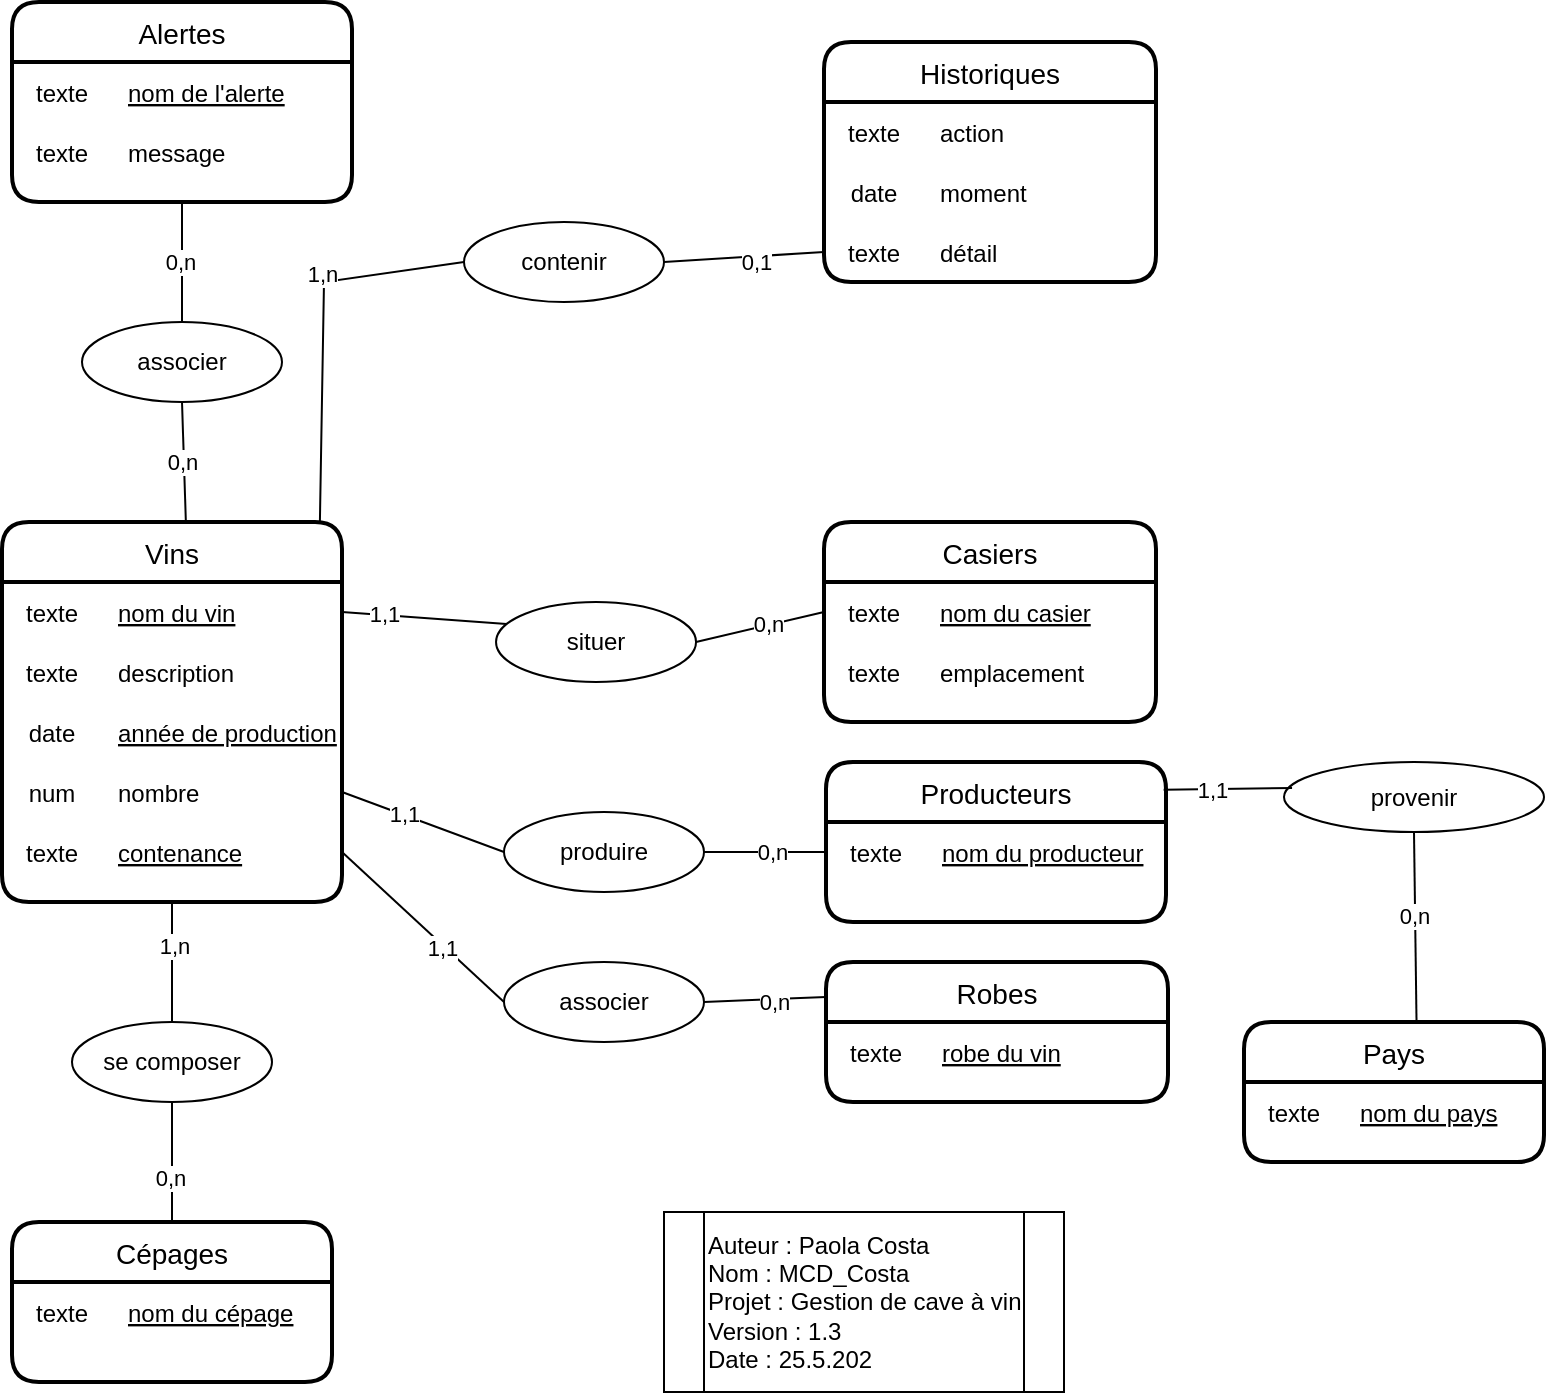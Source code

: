 <mxfile version="13.9.9" type="device"><diagram id="xBttDMlohy8Xrqy88dph" name="Page-1"><mxGraphModel dx="1662" dy="822" grid="1" gridSize="10" guides="1" tooltips="1" connect="1" arrows="1" fold="1" page="1" pageScale="1" pageWidth="827" pageHeight="1169" math="0" shadow="0"><root><mxCell id="0"/><mxCell id="1" parent="0"/><mxCell id="qlX4Wy4q6ChmAeqS9iMu-1" value="Vins" style="swimlane;childLayout=stackLayout;horizontal=1;startSize=30;horizontalStack=0;rounded=1;fontSize=14;fontStyle=0;strokeWidth=2;resizeParent=0;resizeLast=1;shadow=0;dashed=0;align=center;" parent="1" vertex="1"><mxGeometry x="29" y="280" width="170" height="190" as="geometry"/></mxCell><mxCell id="qlX4Wy4q6ChmAeqS9iMu-12" value="" style="shape=table;startSize=0;container=1;collapsible=1;childLayout=tableLayout;fixedRows=1;rowLines=0;fontStyle=0;align=center;resizeLast=1;strokeColor=none;fillColor=none;" parent="qlX4Wy4q6ChmAeqS9iMu-1" vertex="1"><mxGeometry y="30" width="170" height="160" as="geometry"/></mxCell><mxCell id="qlX4Wy4q6ChmAeqS9iMu-13" value="" style="shape=partialRectangle;collapsible=0;dropTarget=0;pointerEvents=0;fillColor=none;top=0;left=0;bottom=0;right=0;points=[[0,0.5],[1,0.5]];portConstraint=eastwest;" parent="qlX4Wy4q6ChmAeqS9iMu-12" vertex="1"><mxGeometry width="170" height="30" as="geometry"/></mxCell><mxCell id="qlX4Wy4q6ChmAeqS9iMu-14" value="texte" style="shape=partialRectangle;connectable=0;fillColor=none;top=0;left=0;bottom=0;right=0;fontStyle=0;overflow=hidden;" parent="qlX4Wy4q6ChmAeqS9iMu-13" vertex="1"><mxGeometry width="50" height="30" as="geometry"/></mxCell><mxCell id="qlX4Wy4q6ChmAeqS9iMu-15" value="nom du vin" style="shape=partialRectangle;connectable=0;fillColor=none;top=0;left=0;bottom=0;right=0;align=left;spacingLeft=6;fontStyle=4;overflow=hidden;" parent="qlX4Wy4q6ChmAeqS9iMu-13" vertex="1"><mxGeometry x="50" width="120" height="30" as="geometry"/></mxCell><mxCell id="qlX4Wy4q6ChmAeqS9iMu-16" value="" style="shape=partialRectangle;collapsible=0;dropTarget=0;pointerEvents=0;fillColor=none;top=0;left=0;bottom=0;right=0;points=[[0,0.5],[1,0.5]];portConstraint=eastwest;" parent="qlX4Wy4q6ChmAeqS9iMu-12" vertex="1"><mxGeometry y="30" width="170" height="30" as="geometry"/></mxCell><mxCell id="qlX4Wy4q6ChmAeqS9iMu-17" value="texte" style="shape=partialRectangle;connectable=0;fillColor=none;top=0;left=0;bottom=0;right=0;fontStyle=0;overflow=hidden;" parent="qlX4Wy4q6ChmAeqS9iMu-16" vertex="1"><mxGeometry width="50" height="30" as="geometry"/></mxCell><mxCell id="qlX4Wy4q6ChmAeqS9iMu-18" value="description" style="shape=partialRectangle;connectable=0;fillColor=none;top=0;left=0;bottom=0;right=0;align=left;spacingLeft=6;fontStyle=0;overflow=hidden;" parent="qlX4Wy4q6ChmAeqS9iMu-16" vertex="1"><mxGeometry x="50" width="120" height="30" as="geometry"/></mxCell><mxCell id="qlX4Wy4q6ChmAeqS9iMu-19" value="" style="shape=partialRectangle;collapsible=0;dropTarget=0;pointerEvents=0;fillColor=none;top=0;left=0;bottom=0;right=0;points=[[0,0.5],[1,0.5]];portConstraint=eastwest;" parent="qlX4Wy4q6ChmAeqS9iMu-12" vertex="1"><mxGeometry y="60" width="170" height="30" as="geometry"/></mxCell><mxCell id="qlX4Wy4q6ChmAeqS9iMu-20" value="date" style="shape=partialRectangle;connectable=0;fillColor=none;top=0;left=0;bottom=0;right=0;fontStyle=0;overflow=hidden;" parent="qlX4Wy4q6ChmAeqS9iMu-19" vertex="1"><mxGeometry width="50" height="30" as="geometry"/></mxCell><mxCell id="qlX4Wy4q6ChmAeqS9iMu-21" value="année de production" style="shape=partialRectangle;connectable=0;fillColor=none;top=0;left=0;bottom=0;right=0;align=left;spacingLeft=6;fontStyle=4;overflow=hidden;" parent="qlX4Wy4q6ChmAeqS9iMu-19" vertex="1"><mxGeometry x="50" width="120" height="30" as="geometry"/></mxCell><mxCell id="qlX4Wy4q6ChmAeqS9iMu-141" value="" style="shape=partialRectangle;collapsible=0;dropTarget=0;pointerEvents=0;fillColor=none;top=0;left=0;bottom=0;right=0;points=[[0,0.5],[1,0.5]];portConstraint=eastwest;" parent="qlX4Wy4q6ChmAeqS9iMu-12" vertex="1"><mxGeometry y="90" width="170" height="30" as="geometry"/></mxCell><mxCell id="qlX4Wy4q6ChmAeqS9iMu-142" value="num" style="shape=partialRectangle;connectable=0;fillColor=none;top=0;left=0;bottom=0;right=0;fontStyle=0;overflow=hidden;" parent="qlX4Wy4q6ChmAeqS9iMu-141" vertex="1"><mxGeometry width="50" height="30" as="geometry"/></mxCell><mxCell id="qlX4Wy4q6ChmAeqS9iMu-143" value="nombre" style="shape=partialRectangle;connectable=0;fillColor=none;top=0;left=0;bottom=0;right=0;align=left;spacingLeft=6;fontStyle=0;overflow=hidden;" parent="qlX4Wy4q6ChmAeqS9iMu-141" vertex="1"><mxGeometry x="50" width="120" height="30" as="geometry"/></mxCell><mxCell id="qlX4Wy4q6ChmAeqS9iMu-144" value="" style="shape=partialRectangle;collapsible=0;dropTarget=0;pointerEvents=0;fillColor=none;top=0;left=0;bottom=0;right=0;points=[[0,0.5],[1,0.5]];portConstraint=eastwest;" parent="qlX4Wy4q6ChmAeqS9iMu-12" vertex="1"><mxGeometry y="120" width="170" height="30" as="geometry"/></mxCell><mxCell id="qlX4Wy4q6ChmAeqS9iMu-145" value="texte" style="shape=partialRectangle;connectable=0;fillColor=none;top=0;left=0;bottom=0;right=0;fontStyle=0;overflow=hidden;" parent="qlX4Wy4q6ChmAeqS9iMu-144" vertex="1"><mxGeometry width="50" height="30" as="geometry"/></mxCell><mxCell id="qlX4Wy4q6ChmAeqS9iMu-146" value="contenance" style="shape=partialRectangle;connectable=0;fillColor=none;top=0;left=0;bottom=0;right=0;align=left;spacingLeft=6;fontStyle=4;overflow=hidden;" parent="qlX4Wy4q6ChmAeqS9iMu-144" vertex="1"><mxGeometry x="50" width="120" height="30" as="geometry"/></mxCell><mxCell id="qlX4Wy4q6ChmAeqS9iMu-28" value="Producteurs" style="swimlane;childLayout=stackLayout;horizontal=1;startSize=30;horizontalStack=0;rounded=1;fontSize=14;fontStyle=0;strokeWidth=2;resizeParent=0;resizeLast=1;shadow=0;dashed=0;align=center;" parent="1" vertex="1"><mxGeometry x="441" y="400" width="170" height="80" as="geometry"/></mxCell><mxCell id="qlX4Wy4q6ChmAeqS9iMu-29" value="" style="shape=table;startSize=0;container=1;collapsible=1;childLayout=tableLayout;fixedRows=1;rowLines=0;fontStyle=0;align=center;resizeLast=1;strokeColor=none;fillColor=none;" parent="qlX4Wy4q6ChmAeqS9iMu-28" vertex="1"><mxGeometry y="30" width="170" height="50" as="geometry"/></mxCell><mxCell id="qlX4Wy4q6ChmAeqS9iMu-30" value="" style="shape=partialRectangle;collapsible=0;dropTarget=0;pointerEvents=0;fillColor=none;top=0;left=0;bottom=0;right=0;points=[[0,0.5],[1,0.5]];portConstraint=eastwest;" parent="qlX4Wy4q6ChmAeqS9iMu-29" vertex="1"><mxGeometry width="170" height="30" as="geometry"/></mxCell><mxCell id="qlX4Wy4q6ChmAeqS9iMu-31" value="texte" style="shape=partialRectangle;connectable=0;fillColor=none;top=0;left=0;bottom=0;right=0;fontStyle=0;overflow=hidden;" parent="qlX4Wy4q6ChmAeqS9iMu-30" vertex="1"><mxGeometry width="50" height="30" as="geometry"/></mxCell><mxCell id="qlX4Wy4q6ChmAeqS9iMu-32" value="nom du producteur" style="shape=partialRectangle;connectable=0;fillColor=none;top=0;left=0;bottom=0;right=0;align=left;spacingLeft=6;fontStyle=4;overflow=hidden;" parent="qlX4Wy4q6ChmAeqS9iMu-30" vertex="1"><mxGeometry x="50" width="120" height="30" as="geometry"/></mxCell><mxCell id="qlX4Wy4q6ChmAeqS9iMu-46" value="" style="endArrow=none;html=1;rounded=0;exitX=1;exitY=0.5;exitDx=0;exitDy=0;entryX=0;entryY=0.5;entryDx=0;entryDy=0;" parent="1" source="qlX4Wy4q6ChmAeqS9iMu-47" target="qlX4Wy4q6ChmAeqS9iMu-30" edge="1"><mxGeometry relative="1" as="geometry"><mxPoint x="200" y="450" as="sourcePoint"/><mxPoint x="421" y="370" as="targetPoint"/></mxGeometry></mxCell><mxCell id="qlX4Wy4q6ChmAeqS9iMu-50" value="0,n" style="edgeLabel;html=1;align=center;verticalAlign=middle;resizable=0;points=[];" parent="qlX4Wy4q6ChmAeqS9iMu-46" vertex="1" connectable="0"><mxGeometry x="0.445" relative="1" as="geometry"><mxPoint x="-10" as="offset"/></mxGeometry></mxCell><mxCell id="qlX4Wy4q6ChmAeqS9iMu-47" value="produire" style="ellipse;whiteSpace=wrap;html=1;align=center;" parent="1" vertex="1"><mxGeometry x="280" y="425" width="100" height="40" as="geometry"/></mxCell><mxCell id="qlX4Wy4q6ChmAeqS9iMu-48" value="" style="endArrow=none;html=1;rounded=0;entryX=0;entryY=0.5;entryDx=0;entryDy=0;exitX=1;exitY=0.5;exitDx=0;exitDy=0;" parent="1" source="qlX4Wy4q6ChmAeqS9iMu-141" target="qlX4Wy4q6ChmAeqS9iMu-47" edge="1"><mxGeometry relative="1" as="geometry"><mxPoint x="210" y="445" as="sourcePoint"/><mxPoint x="440" y="445" as="targetPoint"/></mxGeometry></mxCell><mxCell id="qlX4Wy4q6ChmAeqS9iMu-49" value="1,1" style="edgeLabel;html=1;align=center;verticalAlign=middle;resizable=0;points=[];" parent="qlX4Wy4q6ChmAeqS9iMu-48" vertex="1" connectable="0"><mxGeometry x="-0.244" y="1" relative="1" as="geometry"><mxPoint as="offset"/></mxGeometry></mxCell><mxCell id="qlX4Wy4q6ChmAeqS9iMu-51" value="Pays" style="swimlane;childLayout=stackLayout;horizontal=1;startSize=30;horizontalStack=0;rounded=1;fontSize=14;fontStyle=0;strokeWidth=2;resizeParent=0;resizeLast=1;shadow=0;dashed=0;align=center;" parent="1" vertex="1"><mxGeometry x="650" y="530" width="150" height="70" as="geometry"/></mxCell><mxCell id="qlX4Wy4q6ChmAeqS9iMu-52" value="" style="shape=table;startSize=0;container=1;collapsible=1;childLayout=tableLayout;fixedRows=1;rowLines=0;fontStyle=0;align=center;resizeLast=1;strokeColor=none;fillColor=none;" parent="qlX4Wy4q6ChmAeqS9iMu-51" vertex="1"><mxGeometry y="30" width="150" height="40" as="geometry"/></mxCell><mxCell id="qlX4Wy4q6ChmAeqS9iMu-53" value="" style="shape=partialRectangle;collapsible=0;dropTarget=0;pointerEvents=0;fillColor=none;top=0;left=0;bottom=0;right=0;points=[[0,0.5],[1,0.5]];portConstraint=eastwest;" parent="qlX4Wy4q6ChmAeqS9iMu-52" vertex="1"><mxGeometry width="150" height="30" as="geometry"/></mxCell><mxCell id="qlX4Wy4q6ChmAeqS9iMu-54" value="texte" style="shape=partialRectangle;connectable=0;fillColor=none;top=0;left=0;bottom=0;right=0;fontStyle=0;overflow=hidden;" parent="qlX4Wy4q6ChmAeqS9iMu-53" vertex="1"><mxGeometry width="50" height="30" as="geometry"/></mxCell><mxCell id="qlX4Wy4q6ChmAeqS9iMu-55" value="nom du pays" style="shape=partialRectangle;connectable=0;fillColor=none;top=0;left=0;bottom=0;right=0;align=left;spacingLeft=6;fontStyle=4;overflow=hidden;" parent="qlX4Wy4q6ChmAeqS9iMu-53" vertex="1"><mxGeometry x="50" width="100" height="30" as="geometry"/></mxCell><mxCell id="qlX4Wy4q6ChmAeqS9iMu-62" value="" style="endArrow=none;html=1;rounded=0;exitX=0.5;exitY=1;exitDx=0;exitDy=0;entryX=0.575;entryY=-0.014;entryDx=0;entryDy=0;entryPerimeter=0;" parent="1" source="qlX4Wy4q6ChmAeqS9iMu-63" target="qlX4Wy4q6ChmAeqS9iMu-51" edge="1"><mxGeometry relative="1" as="geometry"><mxPoint x="620" y="434.66" as="sourcePoint"/><mxPoint x="780" y="434.66" as="targetPoint"/><Array as="points"/></mxGeometry></mxCell><mxCell id="qlX4Wy4q6ChmAeqS9iMu-65" value="0,n" style="edgeLabel;html=1;align=center;verticalAlign=middle;resizable=0;points=[];" parent="qlX4Wy4q6ChmAeqS9iMu-62" vertex="1" connectable="0"><mxGeometry x="0.666" relative="1" as="geometry"><mxPoint x="-0.84" y="-37" as="offset"/></mxGeometry></mxCell><mxCell id="qlX4Wy4q6ChmAeqS9iMu-63" value="provenir" style="ellipse;whiteSpace=wrap;html=1;" parent="1" vertex="1"><mxGeometry x="670" y="400" width="130" height="35" as="geometry"/></mxCell><mxCell id="qlX4Wy4q6ChmAeqS9iMu-64" value="" style="endArrow=none;html=1;rounded=0;exitX=0.993;exitY=0.174;exitDx=0;exitDy=0;entryX=0.031;entryY=0.371;entryDx=0;entryDy=0;entryPerimeter=0;exitPerimeter=0;" parent="1" source="qlX4Wy4q6ChmAeqS9iMu-28" target="qlX4Wy4q6ChmAeqS9iMu-63" edge="1"><mxGeometry relative="1" as="geometry"><mxPoint x="600.0" y="415" as="sourcePoint"/><mxPoint x="736" y="530" as="targetPoint"/><Array as="points"/></mxGeometry></mxCell><mxCell id="qlX4Wy4q6ChmAeqS9iMu-66" value="1,1" style="edgeLabel;html=1;align=center;verticalAlign=middle;resizable=0;points=[];" parent="qlX4Wy4q6ChmAeqS9iMu-64" vertex="1" connectable="0"><mxGeometry x="0.419" relative="1" as="geometry"><mxPoint x="-21.81" as="offset"/></mxGeometry></mxCell><mxCell id="qlX4Wy4q6ChmAeqS9iMu-67" value="Robes" style="swimlane;childLayout=stackLayout;horizontal=1;startSize=30;horizontalStack=0;rounded=1;fontSize=14;fontStyle=0;strokeWidth=2;resizeParent=0;resizeLast=1;shadow=0;dashed=0;align=center;" parent="1" vertex="1"><mxGeometry x="441" y="500" width="171" height="70" as="geometry"/></mxCell><mxCell id="qlX4Wy4q6ChmAeqS9iMu-68" value="" style="shape=table;startSize=0;container=1;collapsible=1;childLayout=tableLayout;fixedRows=1;rowLines=0;fontStyle=0;align=center;resizeLast=1;strokeColor=none;fillColor=none;" parent="qlX4Wy4q6ChmAeqS9iMu-67" vertex="1"><mxGeometry y="30" width="171" height="40" as="geometry"/></mxCell><mxCell id="qlX4Wy4q6ChmAeqS9iMu-69" value="" style="shape=partialRectangle;collapsible=0;dropTarget=0;pointerEvents=0;fillColor=none;top=0;left=0;bottom=0;right=0;points=[[0,0.5],[1,0.5]];portConstraint=eastwest;" parent="qlX4Wy4q6ChmAeqS9iMu-68" vertex="1"><mxGeometry width="171" height="30" as="geometry"/></mxCell><mxCell id="qlX4Wy4q6ChmAeqS9iMu-70" value="texte" style="shape=partialRectangle;connectable=0;fillColor=none;top=0;left=0;bottom=0;right=0;fontStyle=0;overflow=hidden;" parent="qlX4Wy4q6ChmAeqS9iMu-69" vertex="1"><mxGeometry width="50" height="30" as="geometry"/></mxCell><mxCell id="qlX4Wy4q6ChmAeqS9iMu-71" value="robe du vin" style="shape=partialRectangle;connectable=0;fillColor=none;top=0;left=0;bottom=0;right=0;align=left;spacingLeft=6;fontStyle=4;overflow=hidden;" parent="qlX4Wy4q6ChmAeqS9iMu-69" vertex="1"><mxGeometry x="50" width="121" height="30" as="geometry"/></mxCell><mxCell id="qlX4Wy4q6ChmAeqS9iMu-72" value="" style="endArrow=none;html=1;rounded=0;entryX=0;entryY=0.25;entryDx=0;entryDy=0;exitX=1;exitY=0.5;exitDx=0;exitDy=0;" parent="1" source="qlX4Wy4q6ChmAeqS9iMu-77" target="qlX4Wy4q6ChmAeqS9iMu-67" edge="1"><mxGeometry relative="1" as="geometry"><mxPoint x="240" y="550" as="sourcePoint"/><mxPoint x="400" y="550" as="targetPoint"/></mxGeometry></mxCell><mxCell id="qlX4Wy4q6ChmAeqS9iMu-80" value="0,n" style="edgeLabel;html=1;align=center;verticalAlign=middle;resizable=0;points=[];" parent="qlX4Wy4q6ChmAeqS9iMu-72" vertex="1" connectable="0"><mxGeometry x="0.365" y="-1" relative="1" as="geometry"><mxPoint x="-6.7" y="0.72" as="offset"/></mxGeometry></mxCell><mxCell id="qlX4Wy4q6ChmAeqS9iMu-77" value="associer" style="ellipse;whiteSpace=wrap;html=1;align=center;" parent="1" vertex="1"><mxGeometry x="280" y="500" width="100" height="40" as="geometry"/></mxCell><mxCell id="qlX4Wy4q6ChmAeqS9iMu-78" value="" style="endArrow=none;html=1;rounded=0;entryX=0;entryY=0.5;entryDx=0;entryDy=0;exitX=1;exitY=0.5;exitDx=0;exitDy=0;" parent="1" source="qlX4Wy4q6ChmAeqS9iMu-144" target="qlX4Wy4q6ChmAeqS9iMu-77" edge="1"><mxGeometry relative="1" as="geometry"><mxPoint x="210" y="543.04" as="sourcePoint"/><mxPoint x="440.0" y="547.5" as="targetPoint"/></mxGeometry></mxCell><mxCell id="qlX4Wy4q6ChmAeqS9iMu-79" value="1,1" style="edgeLabel;html=1;align=center;verticalAlign=middle;resizable=0;points=[];" parent="qlX4Wy4q6ChmAeqS9iMu-78" vertex="1" connectable="0"><mxGeometry x="0.24" y="-1" relative="1" as="geometry"><mxPoint as="offset"/></mxGeometry></mxCell><mxCell id="qlX4Wy4q6ChmAeqS9iMu-81" value="Cépages" style="swimlane;childLayout=stackLayout;horizontal=1;startSize=30;horizontalStack=0;rounded=1;fontSize=14;fontStyle=0;strokeWidth=2;resizeParent=0;resizeLast=1;shadow=0;dashed=0;align=center;" parent="1" vertex="1"><mxGeometry x="34" y="630" width="160" height="80" as="geometry"/></mxCell><mxCell id="qlX4Wy4q6ChmAeqS9iMu-82" value="" style="shape=table;startSize=0;container=1;collapsible=1;childLayout=tableLayout;fixedRows=1;rowLines=0;fontStyle=0;align=center;resizeLast=1;strokeColor=none;fillColor=none;" parent="qlX4Wy4q6ChmAeqS9iMu-81" vertex="1"><mxGeometry y="30" width="160" height="50" as="geometry"/></mxCell><mxCell id="qlX4Wy4q6ChmAeqS9iMu-83" value="" style="shape=partialRectangle;collapsible=0;dropTarget=0;pointerEvents=0;fillColor=none;top=0;left=0;bottom=0;right=0;points=[[0,0.5],[1,0.5]];portConstraint=eastwest;" parent="qlX4Wy4q6ChmAeqS9iMu-82" vertex="1"><mxGeometry width="160" height="30" as="geometry"/></mxCell><mxCell id="qlX4Wy4q6ChmAeqS9iMu-84" value="texte" style="shape=partialRectangle;connectable=0;fillColor=none;top=0;left=0;bottom=0;right=0;fontStyle=0;overflow=hidden;" parent="qlX4Wy4q6ChmAeqS9iMu-83" vertex="1"><mxGeometry width="50" height="30" as="geometry"/></mxCell><mxCell id="qlX4Wy4q6ChmAeqS9iMu-85" value="nom du cépage" style="shape=partialRectangle;connectable=0;fillColor=none;top=0;left=0;bottom=0;right=0;align=left;spacingLeft=6;fontStyle=4;overflow=hidden;" parent="qlX4Wy4q6ChmAeqS9iMu-83" vertex="1"><mxGeometry x="50" width="110" height="30" as="geometry"/></mxCell><mxCell id="qlX4Wy4q6ChmAeqS9iMu-113" value="" style="endArrow=none;html=1;rounded=0;exitX=0.5;exitY=1;exitDx=0;exitDy=0;entryX=0.5;entryY=0;entryDx=0;entryDy=0;" parent="1" source="qlX4Wy4q6ChmAeqS9iMu-114" target="qlX4Wy4q6ChmAeqS9iMu-81" edge="1"><mxGeometry relative="1" as="geometry"><mxPoint x="419" y="650" as="sourcePoint"/><mxPoint x="579" y="650" as="targetPoint"/></mxGeometry></mxCell><mxCell id="qlX4Wy4q6ChmAeqS9iMu-118" value="0,n" style="edgeLabel;html=1;align=center;verticalAlign=middle;resizable=0;points=[];" parent="qlX4Wy4q6ChmAeqS9iMu-113" vertex="1" connectable="0"><mxGeometry x="0.274" y="-1" relative="1" as="geometry"><mxPoint as="offset"/></mxGeometry></mxCell><mxCell id="qlX4Wy4q6ChmAeqS9iMu-115" value="" style="endArrow=none;html=1;rounded=0;exitX=0.5;exitY=1;exitDx=0;exitDy=0;entryX=0.5;entryY=0;entryDx=0;entryDy=0;" parent="1" source="qlX4Wy4q6ChmAeqS9iMu-12" target="qlX4Wy4q6ChmAeqS9iMu-114" edge="1"><mxGeometry relative="1" as="geometry"><mxPoint x="114" y="480.0" as="sourcePoint"/><mxPoint x="114" y="720" as="targetPoint"/></mxGeometry></mxCell><mxCell id="qlX4Wy4q6ChmAeqS9iMu-117" value="1,n" style="edgeLabel;html=1;align=center;verticalAlign=middle;resizable=0;points=[];" parent="qlX4Wy4q6ChmAeqS9iMu-115" vertex="1" connectable="0"><mxGeometry x="-0.261" y="1" relative="1" as="geometry"><mxPoint as="offset"/></mxGeometry></mxCell><mxCell id="qlX4Wy4q6ChmAeqS9iMu-114" value="se composer" style="ellipse;whiteSpace=wrap;html=1;align=center;" parent="1" vertex="1"><mxGeometry x="64" y="530" width="100" height="40" as="geometry"/></mxCell><mxCell id="qlX4Wy4q6ChmAeqS9iMu-119" value="Casiers" style="swimlane;childLayout=stackLayout;horizontal=1;startSize=30;horizontalStack=0;rounded=1;fontSize=14;fontStyle=0;strokeWidth=2;resizeParent=0;resizeLast=1;shadow=0;dashed=0;align=center;" parent="1" vertex="1"><mxGeometry x="440" y="280" width="166" height="100" as="geometry"/></mxCell><mxCell id="qlX4Wy4q6ChmAeqS9iMu-120" value="" style="shape=table;startSize=0;container=1;collapsible=1;childLayout=tableLayout;fixedRows=1;rowLines=0;fontStyle=0;align=center;resizeLast=1;strokeColor=none;fillColor=none;" parent="qlX4Wy4q6ChmAeqS9iMu-119" vertex="1"><mxGeometry y="30" width="166" height="70" as="geometry"/></mxCell><mxCell id="qlX4Wy4q6ChmAeqS9iMu-121" value="" style="shape=partialRectangle;collapsible=0;dropTarget=0;pointerEvents=0;fillColor=none;top=0;left=0;bottom=0;right=0;points=[[0,0.5],[1,0.5]];portConstraint=eastwest;" parent="qlX4Wy4q6ChmAeqS9iMu-120" vertex="1"><mxGeometry width="166" height="30" as="geometry"/></mxCell><mxCell id="qlX4Wy4q6ChmAeqS9iMu-122" value="texte" style="shape=partialRectangle;connectable=0;fillColor=none;top=0;left=0;bottom=0;right=0;fontStyle=0;overflow=hidden;" parent="qlX4Wy4q6ChmAeqS9iMu-121" vertex="1"><mxGeometry width="50" height="30" as="geometry"/></mxCell><mxCell id="qlX4Wy4q6ChmAeqS9iMu-123" value="nom du casier" style="shape=partialRectangle;connectable=0;fillColor=none;top=0;left=0;bottom=0;right=0;align=left;spacingLeft=6;fontStyle=4;overflow=hidden;" parent="qlX4Wy4q6ChmAeqS9iMu-121" vertex="1"><mxGeometry x="50" width="116" height="30" as="geometry"/></mxCell><mxCell id="qlX4Wy4q6ChmAeqS9iMu-124" value="" style="shape=partialRectangle;collapsible=0;dropTarget=0;pointerEvents=0;fillColor=none;top=0;left=0;bottom=0;right=0;points=[[0,0.5],[1,0.5]];portConstraint=eastwest;" parent="qlX4Wy4q6ChmAeqS9iMu-120" vertex="1"><mxGeometry y="30" width="166" height="30" as="geometry"/></mxCell><mxCell id="qlX4Wy4q6ChmAeqS9iMu-125" value="texte" style="shape=partialRectangle;connectable=0;fillColor=none;top=0;left=0;bottom=0;right=0;fontStyle=0;overflow=hidden;" parent="qlX4Wy4q6ChmAeqS9iMu-124" vertex="1"><mxGeometry width="50" height="30" as="geometry"/></mxCell><mxCell id="qlX4Wy4q6ChmAeqS9iMu-126" value="emplacement" style="shape=partialRectangle;connectable=0;fillColor=none;top=0;left=0;bottom=0;right=0;align=left;spacingLeft=6;fontStyle=0;overflow=hidden;" parent="qlX4Wy4q6ChmAeqS9iMu-124" vertex="1"><mxGeometry x="50" width="116" height="30" as="geometry"/></mxCell><mxCell id="qlX4Wy4q6ChmAeqS9iMu-136" value="" style="endArrow=none;html=1;rounded=0;exitX=1;exitY=0.5;exitDx=0;exitDy=0;entryX=0;entryY=0.5;entryDx=0;entryDy=0;" parent="1" source="qlX4Wy4q6ChmAeqS9iMu-137" target="qlX4Wy4q6ChmAeqS9iMu-121" edge="1"><mxGeometry relative="1" as="geometry"><mxPoint x="490.16" y="320" as="sourcePoint"/><mxPoint x="436.352" y="339.9" as="targetPoint"/><Array as="points"/></mxGeometry></mxCell><mxCell id="qlX4Wy4q6ChmAeqS9iMu-139" value="0,n" style="edgeLabel;html=1;align=center;verticalAlign=middle;resizable=0;points=[];" parent="qlX4Wy4q6ChmAeqS9iMu-136" vertex="1" connectable="0"><mxGeometry x="0.287" y="-1" relative="1" as="geometry"><mxPoint x="-5.5" y="-0.94" as="offset"/></mxGeometry></mxCell><mxCell id="qlX4Wy4q6ChmAeqS9iMu-137" value="situer" style="ellipse;whiteSpace=wrap;html=1;align=center;" parent="1" vertex="1"><mxGeometry x="276.02" y="320" width="100" height="40" as="geometry"/></mxCell><mxCell id="qlX4Wy4q6ChmAeqS9iMu-138" value="" style="endArrow=none;html=1;rounded=0;entryX=0;entryY=0.25;entryDx=0;entryDy=0;exitX=1;exitY=0.5;exitDx=0;exitDy=0;" parent="1" source="qlX4Wy4q6ChmAeqS9iMu-13" target="qlX4Wy4q6ChmAeqS9iMu-137" edge="1"><mxGeometry relative="1" as="geometry"><mxPoint x="194.0" y="334.06" as="sourcePoint"/><mxPoint x="500.16" y="345.0" as="targetPoint"/><Array as="points"/></mxGeometry></mxCell><mxCell id="qlX4Wy4q6ChmAeqS9iMu-140" value="1,1" style="edgeLabel;html=1;align=center;verticalAlign=middle;resizable=0;points=[];" parent="qlX4Wy4q6ChmAeqS9iMu-138" vertex="1" connectable="0"><mxGeometry x="-0.502" y="1" relative="1" as="geometry"><mxPoint as="offset"/></mxGeometry></mxCell><mxCell id="qlX4Wy4q6ChmAeqS9iMu-147" value="Auteur : Paola Costa&lt;br&gt;Nom : MCD_Costa&lt;br&gt;Projet : Gestion de cave à vin&lt;br&gt;Version : 1.3&lt;br&gt;Date : 25.5.202" style="shape=process;whiteSpace=wrap;html=1;backgroundOutline=1;align=left;" parent="1" vertex="1"><mxGeometry x="360" y="625" width="200" height="90" as="geometry"/></mxCell><mxCell id="eEMoi4VwYvmRBtPzLdwT-1" value="Alertes" style="swimlane;childLayout=stackLayout;horizontal=1;startSize=30;horizontalStack=0;rounded=1;fontSize=14;fontStyle=0;strokeWidth=2;resizeParent=0;resizeLast=1;shadow=0;dashed=0;align=center;" parent="1" vertex="1"><mxGeometry x="34" y="20" width="170" height="100" as="geometry"/></mxCell><mxCell id="eEMoi4VwYvmRBtPzLdwT-2" value="" style="shape=table;startSize=0;container=1;collapsible=1;childLayout=tableLayout;fixedRows=1;rowLines=0;fontStyle=0;align=center;resizeLast=1;strokeColor=none;fillColor=none;" parent="eEMoi4VwYvmRBtPzLdwT-1" vertex="1"><mxGeometry y="30" width="170" height="70" as="geometry"/></mxCell><mxCell id="eEMoi4VwYvmRBtPzLdwT-3" value="" style="shape=partialRectangle;collapsible=0;dropTarget=0;pointerEvents=0;fillColor=none;top=0;left=0;bottom=0;right=0;points=[[0,0.5],[1,0.5]];portConstraint=eastwest;" parent="eEMoi4VwYvmRBtPzLdwT-2" vertex="1"><mxGeometry width="170" height="30" as="geometry"/></mxCell><mxCell id="eEMoi4VwYvmRBtPzLdwT-4" value="texte" style="shape=partialRectangle;connectable=0;fillColor=none;top=0;left=0;bottom=0;right=0;fontStyle=0;overflow=hidden;" parent="eEMoi4VwYvmRBtPzLdwT-3" vertex="1"><mxGeometry width="50" height="30" as="geometry"/></mxCell><mxCell id="eEMoi4VwYvmRBtPzLdwT-5" value="nom de l'alerte" style="shape=partialRectangle;connectable=0;fillColor=none;top=0;left=0;bottom=0;right=0;align=left;spacingLeft=6;fontStyle=4;overflow=hidden;" parent="eEMoi4VwYvmRBtPzLdwT-3" vertex="1"><mxGeometry x="50" width="120" height="30" as="geometry"/></mxCell><mxCell id="eEMoi4VwYvmRBtPzLdwT-6" value="" style="shape=partialRectangle;collapsible=0;dropTarget=0;pointerEvents=0;fillColor=none;top=0;left=0;bottom=0;right=0;points=[[0,0.5],[1,0.5]];portConstraint=eastwest;" parent="eEMoi4VwYvmRBtPzLdwT-2" vertex="1"><mxGeometry y="30" width="170" height="30" as="geometry"/></mxCell><mxCell id="eEMoi4VwYvmRBtPzLdwT-7" value="texte" style="shape=partialRectangle;connectable=0;fillColor=none;top=0;left=0;bottom=0;right=0;fontStyle=0;overflow=hidden;" parent="eEMoi4VwYvmRBtPzLdwT-6" vertex="1"><mxGeometry width="50" height="30" as="geometry"/></mxCell><mxCell id="eEMoi4VwYvmRBtPzLdwT-8" value="message" style="shape=partialRectangle;connectable=0;fillColor=none;top=0;left=0;bottom=0;right=0;align=left;spacingLeft=6;fontStyle=0;overflow=hidden;" parent="eEMoi4VwYvmRBtPzLdwT-6" vertex="1"><mxGeometry x="50" width="120" height="30" as="geometry"/></mxCell><mxCell id="eEMoi4VwYvmRBtPzLdwT-9" value="" style="endArrow=none;html=1;rounded=0;exitX=0.5;exitY=1;exitDx=0;exitDy=0;entryX=0.541;entryY=0.005;entryDx=0;entryDy=0;entryPerimeter=0;" parent="1" source="eEMoi4VwYvmRBtPzLdwT-10" target="qlX4Wy4q6ChmAeqS9iMu-1" edge="1"><mxGeometry relative="1" as="geometry"><mxPoint x="360" y="140" as="sourcePoint"/><mxPoint x="520" y="140" as="targetPoint"/></mxGeometry></mxCell><mxCell id="eEMoi4VwYvmRBtPzLdwT-13" value="0,n" style="edgeLabel;html=1;align=center;verticalAlign=middle;resizable=0;points=[];" parent="eEMoi4VwYvmRBtPzLdwT-9" vertex="1" connectable="0"><mxGeometry x="-0.54" y="1" relative="1" as="geometry"><mxPoint x="-1.45" y="16.04" as="offset"/></mxGeometry></mxCell><mxCell id="eEMoi4VwYvmRBtPzLdwT-10" value="associer" style="ellipse;whiteSpace=wrap;html=1;align=center;" parent="1" vertex="1"><mxGeometry x="69" y="180" width="100" height="40" as="geometry"/></mxCell><mxCell id="eEMoi4VwYvmRBtPzLdwT-11" value="" style="endArrow=none;html=1;rounded=0;exitX=0.5;exitY=1;exitDx=0;exitDy=0;entryX=0.5;entryY=0;entryDx=0;entryDy=0;" parent="1" source="eEMoi4VwYvmRBtPzLdwT-2" target="eEMoi4VwYvmRBtPzLdwT-10" edge="1"><mxGeometry relative="1" as="geometry"><mxPoint x="119" y="120" as="sourcePoint"/><mxPoint x="120.97" y="210.95" as="targetPoint"/></mxGeometry></mxCell><mxCell id="eEMoi4VwYvmRBtPzLdwT-12" value="0,n" style="edgeLabel;html=1;align=center;verticalAlign=middle;resizable=0;points=[];" parent="eEMoi4VwYvmRBtPzLdwT-11" vertex="1" connectable="0"><mxGeometry x="-0.436" relative="1" as="geometry"><mxPoint x="-1.16" y="13.04" as="offset"/></mxGeometry></mxCell><mxCell id="eEMoi4VwYvmRBtPzLdwT-14" value="Historiques" style="swimlane;childLayout=stackLayout;horizontal=1;startSize=30;horizontalStack=0;rounded=1;fontSize=14;fontStyle=0;strokeWidth=2;resizeParent=0;resizeLast=1;shadow=0;dashed=0;align=center;" parent="1" vertex="1"><mxGeometry x="440" y="40" width="166" height="120" as="geometry"/></mxCell><mxCell id="eEMoi4VwYvmRBtPzLdwT-15" value="" style="shape=table;startSize=0;container=1;collapsible=1;childLayout=tableLayout;fixedRows=1;rowLines=0;fontStyle=0;align=center;resizeLast=1;strokeColor=none;fillColor=none;" parent="eEMoi4VwYvmRBtPzLdwT-14" vertex="1"><mxGeometry y="30" width="166" height="90" as="geometry"/></mxCell><mxCell id="eEMoi4VwYvmRBtPzLdwT-16" value="" style="shape=partialRectangle;collapsible=0;dropTarget=0;pointerEvents=0;fillColor=none;top=0;left=0;bottom=0;right=0;points=[[0,0.5],[1,0.5]];portConstraint=eastwest;" parent="eEMoi4VwYvmRBtPzLdwT-15" vertex="1"><mxGeometry width="166" height="30" as="geometry"/></mxCell><mxCell id="eEMoi4VwYvmRBtPzLdwT-17" value="texte" style="shape=partialRectangle;connectable=0;fillColor=none;top=0;left=0;bottom=0;right=0;fontStyle=0;overflow=hidden;" parent="eEMoi4VwYvmRBtPzLdwT-16" vertex="1"><mxGeometry width="50" height="30" as="geometry"/></mxCell><mxCell id="eEMoi4VwYvmRBtPzLdwT-18" value="action" style="shape=partialRectangle;connectable=0;fillColor=none;top=0;left=0;bottom=0;right=0;align=left;spacingLeft=6;fontStyle=0;overflow=hidden;" parent="eEMoi4VwYvmRBtPzLdwT-16" vertex="1"><mxGeometry x="50" width="116" height="30" as="geometry"/></mxCell><mxCell id="eEMoi4VwYvmRBtPzLdwT-19" value="" style="shape=partialRectangle;collapsible=0;dropTarget=0;pointerEvents=0;fillColor=none;top=0;left=0;bottom=0;right=0;points=[[0,0.5],[1,0.5]];portConstraint=eastwest;" parent="eEMoi4VwYvmRBtPzLdwT-15" vertex="1"><mxGeometry y="30" width="166" height="30" as="geometry"/></mxCell><mxCell id="eEMoi4VwYvmRBtPzLdwT-20" value="date" style="shape=partialRectangle;connectable=0;fillColor=none;top=0;left=0;bottom=0;right=0;fontStyle=0;overflow=hidden;" parent="eEMoi4VwYvmRBtPzLdwT-19" vertex="1"><mxGeometry width="50" height="30" as="geometry"/></mxCell><mxCell id="eEMoi4VwYvmRBtPzLdwT-21" value="moment" style="shape=partialRectangle;connectable=0;fillColor=none;top=0;left=0;bottom=0;right=0;align=left;spacingLeft=6;fontStyle=0;overflow=hidden;" parent="eEMoi4VwYvmRBtPzLdwT-19" vertex="1"><mxGeometry x="50" width="116" height="30" as="geometry"/></mxCell><mxCell id="eEMoi4VwYvmRBtPzLdwT-23" value="" style="shape=partialRectangle;collapsible=0;dropTarget=0;pointerEvents=0;fillColor=none;top=0;left=0;bottom=0;right=0;points=[[0,0.5],[1,0.5]];portConstraint=eastwest;" parent="eEMoi4VwYvmRBtPzLdwT-15" vertex="1"><mxGeometry y="60" width="166" height="30" as="geometry"/></mxCell><mxCell id="eEMoi4VwYvmRBtPzLdwT-24" value="texte" style="shape=partialRectangle;connectable=0;fillColor=none;top=0;left=0;bottom=0;right=0;fontStyle=0;overflow=hidden;" parent="eEMoi4VwYvmRBtPzLdwT-23" vertex="1"><mxGeometry width="50" height="30" as="geometry"/></mxCell><mxCell id="eEMoi4VwYvmRBtPzLdwT-25" value="détail" style="shape=partialRectangle;connectable=0;fillColor=none;top=0;left=0;bottom=0;right=0;align=left;spacingLeft=6;fontStyle=0;overflow=hidden;" parent="eEMoi4VwYvmRBtPzLdwT-23" vertex="1"><mxGeometry x="50" width="116" height="30" as="geometry"/></mxCell><mxCell id="eEMoi4VwYvmRBtPzLdwT-22" value="" style="endArrow=none;html=1;rounded=0;exitX=1;exitY=0.5;exitDx=0;exitDy=0;entryX=0;entryY=0.5;entryDx=0;entryDy=0;" parent="1" source="eEMoi4VwYvmRBtPzLdwT-26" target="eEMoi4VwYvmRBtPzLdwT-23" edge="1"><mxGeometry relative="1" as="geometry"><mxPoint x="240" y="150" as="sourcePoint"/><mxPoint x="400" y="150" as="targetPoint"/><Array as="points"/></mxGeometry></mxCell><mxCell id="eEMoi4VwYvmRBtPzLdwT-33" value="0,1" style="edgeLabel;html=1;align=center;verticalAlign=middle;resizable=0;points=[];" parent="eEMoi4VwYvmRBtPzLdwT-22" vertex="1" connectable="0"><mxGeometry x="-0.225" y="-1" relative="1" as="geometry"><mxPoint x="14.83" y="0.93" as="offset"/></mxGeometry></mxCell><mxCell id="eEMoi4VwYvmRBtPzLdwT-26" value="contenir" style="ellipse;whiteSpace=wrap;html=1;align=center;" parent="1" vertex="1"><mxGeometry x="260" y="130" width="100" height="40" as="geometry"/></mxCell><mxCell id="eEMoi4VwYvmRBtPzLdwT-27" value="" style="endArrow=none;html=1;rounded=0;exitX=0.935;exitY=0;exitDx=0;exitDy=0;entryX=0;entryY=0.5;entryDx=0;entryDy=0;exitPerimeter=0;" parent="1" source="qlX4Wy4q6ChmAeqS9iMu-1" target="eEMoi4VwYvmRBtPzLdwT-26" edge="1"><mxGeometry relative="1" as="geometry"><mxPoint x="156.5" y="280" as="sourcePoint"/><mxPoint x="443" y="65" as="targetPoint"/><Array as="points"><mxPoint x="190" y="160"/></Array></mxGeometry></mxCell><mxCell id="eEMoi4VwYvmRBtPzLdwT-31" value="1,n" style="edgeLabel;html=1;align=center;verticalAlign=middle;resizable=0;points=[];" parent="eEMoi4VwYvmRBtPzLdwT-27" vertex="1" connectable="0"><mxGeometry x="-0.247" relative="1" as="geometry"><mxPoint y="-52.42" as="offset"/></mxGeometry></mxCell></root></mxGraphModel></diagram></mxfile>